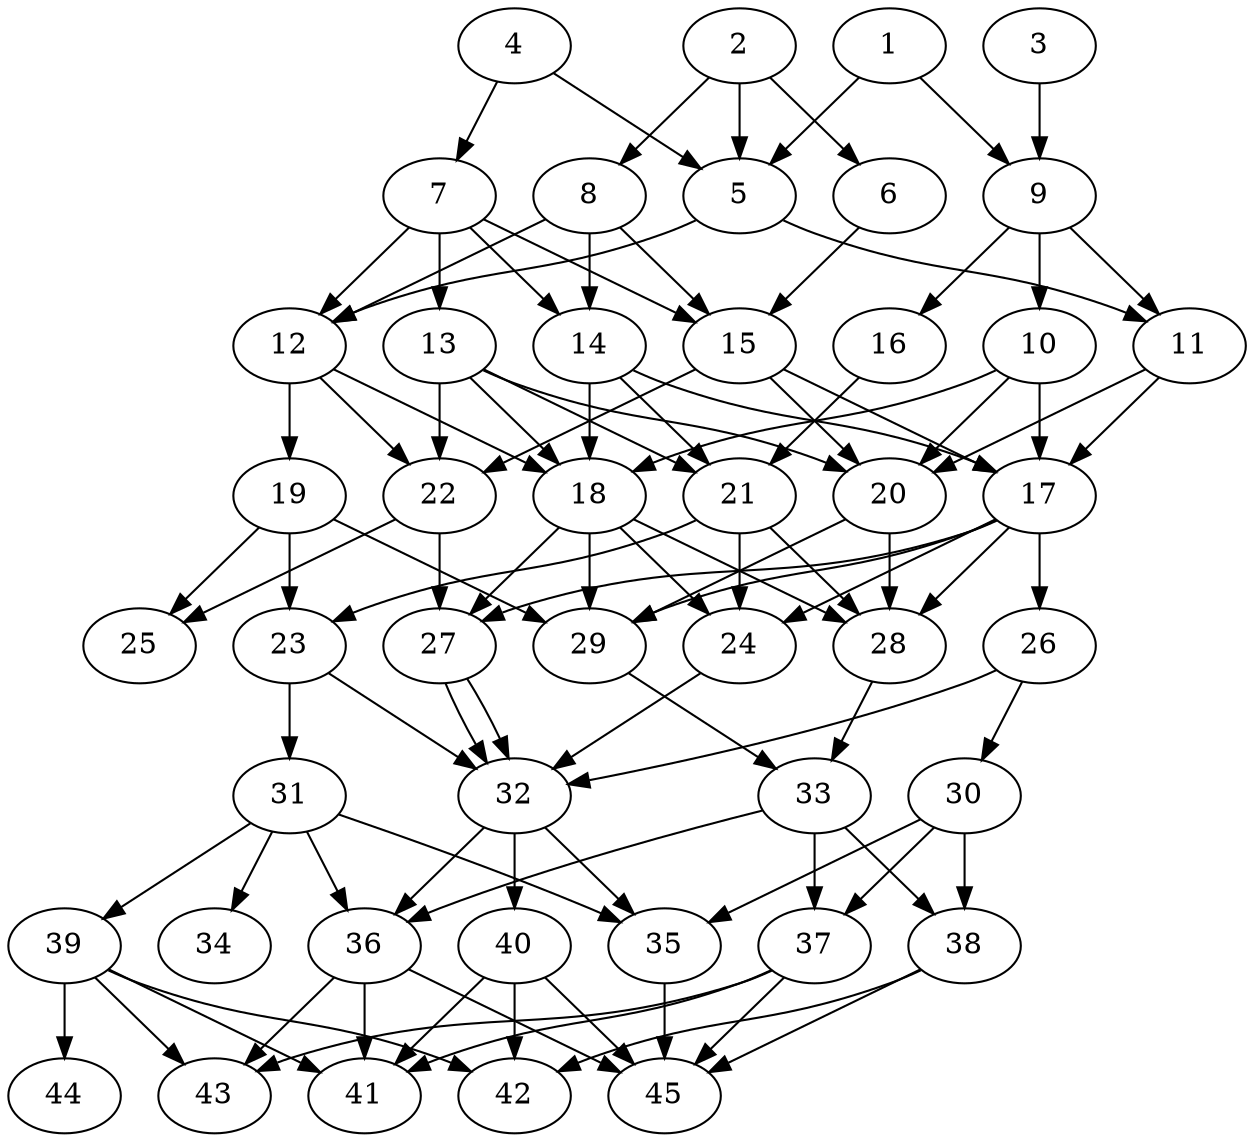 // DAG automatically generated by daggen at Thu Oct  3 14:07:24 2019
// ./daggen --dot -n 45 --ccr 0.3 --fat 0.5 --regular 0.7 --density 0.7 --mindata 5242880 --maxdata 52428800 
digraph G {
  1 [size="121733120", alpha="0.18", expect_size="36519936"] 
  1 -> 5 [size ="36519936"]
  1 -> 9 [size ="36519936"]
  2 [size="171820373", alpha="0.03", expect_size="51546112"] 
  2 -> 5 [size ="51546112"]
  2 -> 6 [size ="51546112"]
  2 -> 8 [size ="51546112"]
  3 [size="155030187", alpha="0.05", expect_size="46509056"] 
  3 -> 9 [size ="46509056"]
  4 [size="80479573", alpha="0.08", expect_size="24143872"] 
  4 -> 5 [size ="24143872"]
  4 -> 7 [size ="24143872"]
  5 [size="137891840", alpha="0.01", expect_size="41367552"] 
  5 -> 11 [size ="41367552"]
  5 -> 12 [size ="41367552"]
  6 [size="89658027", alpha="0.08", expect_size="26897408"] 
  6 -> 15 [size ="26897408"]
  7 [size="78516907", alpha="0.07", expect_size="23555072"] 
  7 -> 12 [size ="23555072"]
  7 -> 13 [size ="23555072"]
  7 -> 14 [size ="23555072"]
  7 -> 15 [size ="23555072"]
  8 [size="77240320", alpha="0.07", expect_size="23172096"] 
  8 -> 12 [size ="23172096"]
  8 -> 14 [size ="23172096"]
  8 -> 15 [size ="23172096"]
  9 [size="149835093", alpha="0.19", expect_size="44950528"] 
  9 -> 10 [size ="44950528"]
  9 -> 11 [size ="44950528"]
  9 -> 16 [size ="44950528"]
  10 [size="138096640", alpha="0.18", expect_size="41428992"] 
  10 -> 17 [size ="41428992"]
  10 -> 18 [size ="41428992"]
  10 -> 20 [size ="41428992"]
  11 [size="107417600", alpha="0.11", expect_size="32225280"] 
  11 -> 17 [size ="32225280"]
  11 -> 20 [size ="32225280"]
  12 [size="88579413", alpha="0.05", expect_size="26573824"] 
  12 -> 18 [size ="26573824"]
  12 -> 19 [size ="26573824"]
  12 -> 22 [size ="26573824"]
  13 [size="110892373", alpha="0.14", expect_size="33267712"] 
  13 -> 18 [size ="33267712"]
  13 -> 20 [size ="33267712"]
  13 -> 21 [size ="33267712"]
  13 -> 22 [size ="33267712"]
  14 [size="147046400", alpha="0.16", expect_size="44113920"] 
  14 -> 17 [size ="44113920"]
  14 -> 18 [size ="44113920"]
  14 -> 21 [size ="44113920"]
  15 [size="56517973", alpha="0.02", expect_size="16955392"] 
  15 -> 17 [size ="16955392"]
  15 -> 20 [size ="16955392"]
  15 -> 22 [size ="16955392"]
  16 [size="64098987", alpha="0.08", expect_size="19229696"] 
  16 -> 21 [size ="19229696"]
  17 [size="124764160", alpha="0.19", expect_size="37429248"] 
  17 -> 24 [size ="37429248"]
  17 -> 26 [size ="37429248"]
  17 -> 27 [size ="37429248"]
  17 -> 28 [size ="37429248"]
  17 -> 29 [size ="37429248"]
  18 [size="22050133", alpha="0.15", expect_size="6615040"] 
  18 -> 24 [size ="6615040"]
  18 -> 27 [size ="6615040"]
  18 -> 28 [size ="6615040"]
  18 -> 29 [size ="6615040"]
  19 [size="79438507", alpha="0.06", expect_size="23831552"] 
  19 -> 23 [size ="23831552"]
  19 -> 25 [size ="23831552"]
  19 -> 29 [size ="23831552"]
  20 [size="68256427", alpha="0.19", expect_size="20476928"] 
  20 -> 28 [size ="20476928"]
  20 -> 29 [size ="20476928"]
  21 [size="51602773", alpha="0.05", expect_size="15480832"] 
  21 -> 23 [size ="15480832"]
  21 -> 24 [size ="15480832"]
  21 -> 28 [size ="15480832"]
  22 [size="140148053", alpha="0.10", expect_size="42044416"] 
  22 -> 25 [size ="42044416"]
  22 -> 27 [size ="42044416"]
  23 [size="20101120", alpha="0.13", expect_size="6030336"] 
  23 -> 31 [size ="6030336"]
  23 -> 32 [size ="6030336"]
  24 [size="127627947", alpha="0.04", expect_size="38288384"] 
  24 -> 32 [size ="38288384"]
  25 [size="99031040", alpha="0.11", expect_size="29709312"] 
  26 [size="112882347", alpha="0.06", expect_size="33864704"] 
  26 -> 30 [size ="33864704"]
  26 -> 32 [size ="33864704"]
  27 [size="172342613", alpha="0.09", expect_size="51702784"] 
  27 -> 32 [size ="51702784"]
  27 -> 32 [size ="51702784"]
  28 [size="162809173", alpha="0.00", expect_size="48842752"] 
  28 -> 33 [size ="48842752"]
  29 [size="121361067", alpha="0.08", expect_size="36408320"] 
  29 -> 33 [size ="36408320"]
  30 [size="171946667", alpha="0.11", expect_size="51584000"] 
  30 -> 35 [size ="51584000"]
  30 -> 37 [size ="51584000"]
  30 -> 38 [size ="51584000"]
  31 [size="164355413", alpha="0.05", expect_size="49306624"] 
  31 -> 34 [size ="49306624"]
  31 -> 35 [size ="49306624"]
  31 -> 36 [size ="49306624"]
  31 -> 39 [size ="49306624"]
  32 [size="45554347", alpha="0.09", expect_size="13666304"] 
  32 -> 35 [size ="13666304"]
  32 -> 36 [size ="13666304"]
  32 -> 40 [size ="13666304"]
  33 [size="127177387", alpha="0.04", expect_size="38153216"] 
  33 -> 36 [size ="38153216"]
  33 -> 37 [size ="38153216"]
  33 -> 38 [size ="38153216"]
  34 [size="74922667", alpha="0.16", expect_size="22476800"] 
  35 [size="109083307", alpha="0.13", expect_size="32724992"] 
  35 -> 45 [size ="32724992"]
  36 [size="35502080", alpha="0.16", expect_size="10650624"] 
  36 -> 41 [size ="10650624"]
  36 -> 43 [size ="10650624"]
  36 -> 45 [size ="10650624"]
  37 [size="83643733", alpha="0.12", expect_size="25093120"] 
  37 -> 41 [size ="25093120"]
  37 -> 43 [size ="25093120"]
  37 -> 45 [size ="25093120"]
  38 [size="157272747", alpha="0.09", expect_size="47181824"] 
  38 -> 42 [size ="47181824"]
  38 -> 45 [size ="47181824"]
  39 [size="158863360", alpha="0.14", expect_size="47659008"] 
  39 -> 41 [size ="47659008"]
  39 -> 42 [size ="47659008"]
  39 -> 43 [size ="47659008"]
  39 -> 44 [size ="47659008"]
  40 [size="63488000", alpha="0.05", expect_size="19046400"] 
  40 -> 41 [size ="19046400"]
  40 -> 42 [size ="19046400"]
  40 -> 45 [size ="19046400"]
  41 [size="149063680", alpha="0.01", expect_size="44719104"] 
  42 [size="33665707", alpha="0.12", expect_size="10099712"] 
  43 [size="102980267", alpha="0.03", expect_size="30894080"] 
  44 [size="135850667", alpha="0.09", expect_size="40755200"] 
  45 [size="104560640", alpha="0.05", expect_size="31368192"] 
}

